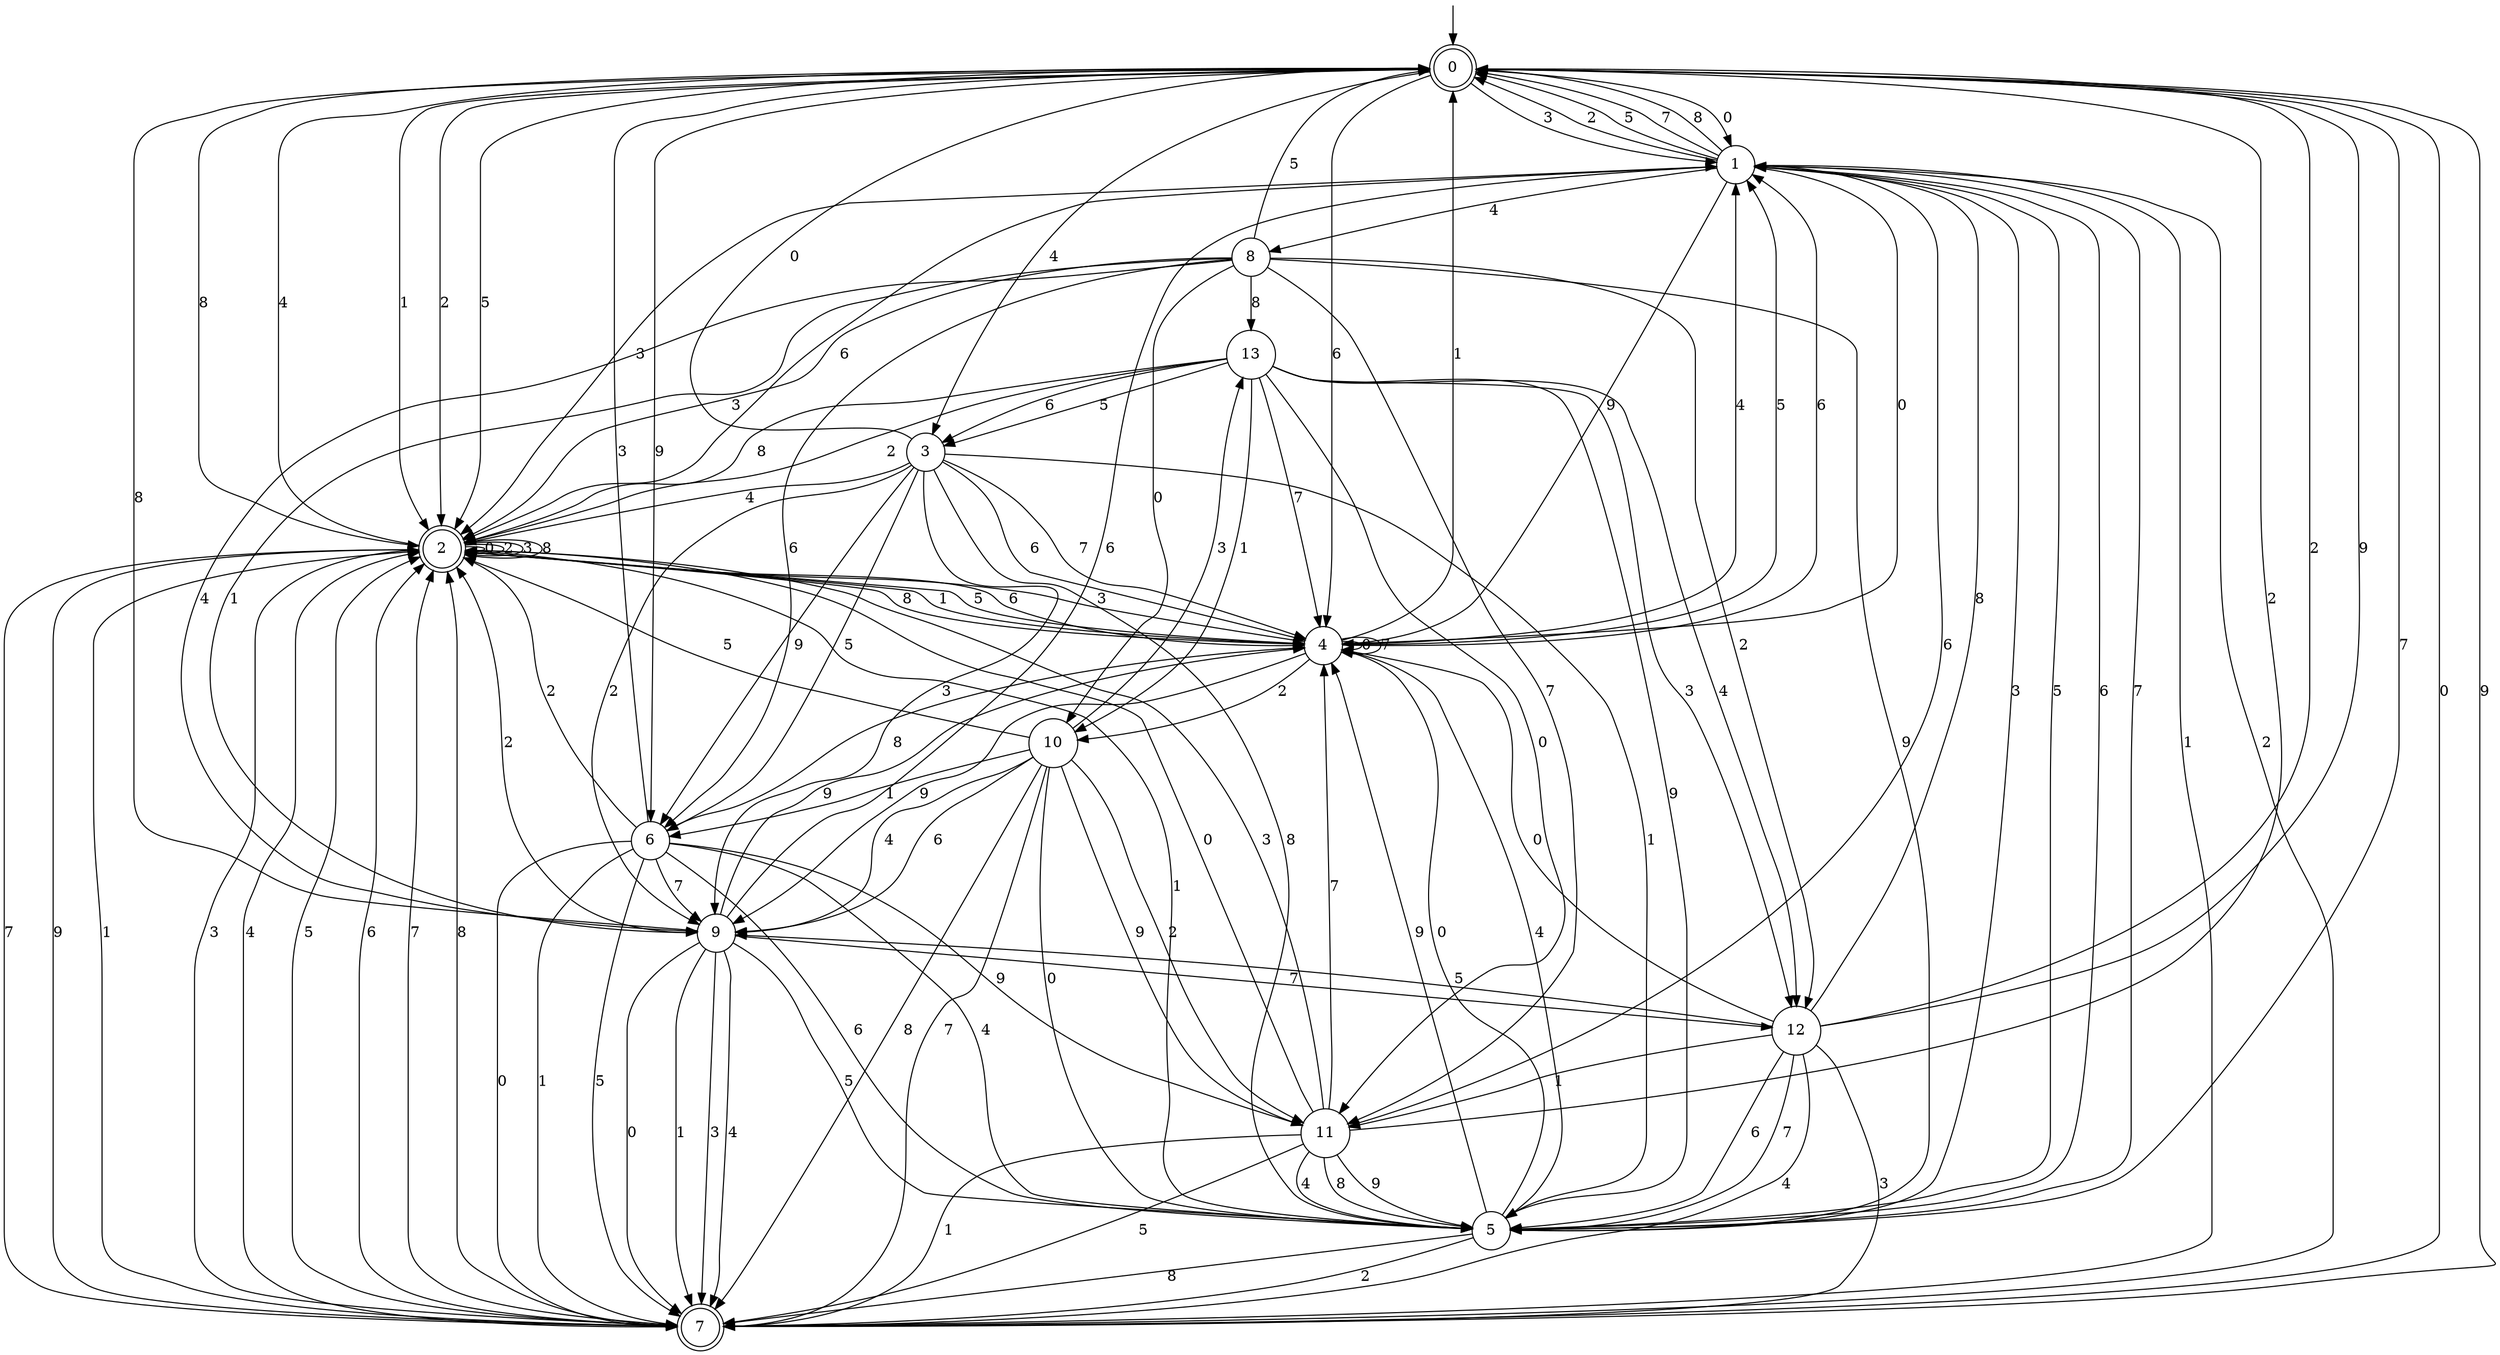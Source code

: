 digraph g {

	s0 [shape="doublecircle" label="0"];
	s1 [shape="circle" label="1"];
	s2 [shape="doublecircle" label="2"];
	s3 [shape="circle" label="3"];
	s4 [shape="circle" label="4"];
	s5 [shape="circle" label="5"];
	s6 [shape="circle" label="6"];
	s7 [shape="doublecircle" label="7"];
	s8 [shape="circle" label="8"];
	s9 [shape="circle" label="9"];
	s10 [shape="circle" label="10"];
	s11 [shape="circle" label="11"];
	s12 [shape="circle" label="12"];
	s13 [shape="circle" label="13"];
	s0 -> s1 [label="0"];
	s0 -> s2 [label="1"];
	s0 -> s2 [label="2"];
	s0 -> s1 [label="3"];
	s0 -> s3 [label="4"];
	s0 -> s2 [label="5"];
	s0 -> s4 [label="6"];
	s0 -> s5 [label="7"];
	s0 -> s2 [label="8"];
	s0 -> s6 [label="9"];
	s1 -> s4 [label="0"];
	s1 -> s7 [label="1"];
	s1 -> s0 [label="2"];
	s1 -> s2 [label="3"];
	s1 -> s8 [label="4"];
	s1 -> s0 [label="5"];
	s1 -> s2 [label="6"];
	s1 -> s0 [label="7"];
	s1 -> s0 [label="8"];
	s1 -> s4 [label="9"];
	s2 -> s2 [label="0"];
	s2 -> s4 [label="1"];
	s2 -> s2 [label="2"];
	s2 -> s2 [label="3"];
	s2 -> s0 [label="4"];
	s2 -> s4 [label="5"];
	s2 -> s4 [label="6"];
	s2 -> s7 [label="7"];
	s2 -> s2 [label="8"];
	s2 -> s7 [label="9"];
	s3 -> s0 [label="0"];
	s3 -> s5 [label="1"];
	s3 -> s9 [label="2"];
	s3 -> s9 [label="3"];
	s3 -> s2 [label="4"];
	s3 -> s6 [label="5"];
	s3 -> s4 [label="6"];
	s3 -> s4 [label="7"];
	s3 -> s5 [label="8"];
	s3 -> s6 [label="9"];
	s4 -> s4 [label="0"];
	s4 -> s0 [label="1"];
	s4 -> s10 [label="2"];
	s4 -> s2 [label="3"];
	s4 -> s1 [label="4"];
	s4 -> s1 [label="5"];
	s4 -> s1 [label="6"];
	s4 -> s4 [label="7"];
	s4 -> s2 [label="8"];
	s4 -> s9 [label="9"];
	s5 -> s4 [label="0"];
	s5 -> s2 [label="1"];
	s5 -> s7 [label="2"];
	s5 -> s1 [label="3"];
	s5 -> s4 [label="4"];
	s5 -> s1 [label="5"];
	s5 -> s1 [label="6"];
	s5 -> s1 [label="7"];
	s5 -> s7 [label="8"];
	s5 -> s4 [label="9"];
	s6 -> s7 [label="0"];
	s6 -> s7 [label="1"];
	s6 -> s2 [label="2"];
	s6 -> s0 [label="3"];
	s6 -> s5 [label="4"];
	s6 -> s7 [label="5"];
	s6 -> s5 [label="6"];
	s6 -> s9 [label="7"];
	s6 -> s4 [label="8"];
	s6 -> s11 [label="9"];
	s7 -> s0 [label="0"];
	s7 -> s2 [label="1"];
	s7 -> s1 [label="2"];
	s7 -> s2 [label="3"];
	s7 -> s2 [label="4"];
	s7 -> s2 [label="5"];
	s7 -> s2 [label="6"];
	s7 -> s2 [label="7"];
	s7 -> s2 [label="8"];
	s7 -> s0 [label="9"];
	s8 -> s10 [label="0"];
	s8 -> s9 [label="1"];
	s8 -> s12 [label="2"];
	s8 -> s2 [label="3"];
	s8 -> s9 [label="4"];
	s8 -> s0 [label="5"];
	s8 -> s6 [label="6"];
	s8 -> s11 [label="7"];
	s8 -> s13 [label="8"];
	s8 -> s5 [label="9"];
	s9 -> s7 [label="0"];
	s9 -> s7 [label="1"];
	s9 -> s2 [label="2"];
	s9 -> s7 [label="3"];
	s9 -> s7 [label="4"];
	s9 -> s5 [label="5"];
	s9 -> s1 [label="6"];
	s9 -> s12 [label="7"];
	s9 -> s0 [label="8"];
	s9 -> s4 [label="9"];
	s10 -> s5 [label="0"];
	s10 -> s6 [label="1"];
	s10 -> s11 [label="2"];
	s10 -> s13 [label="3"];
	s10 -> s9 [label="4"];
	s10 -> s2 [label="5"];
	s10 -> s9 [label="6"];
	s10 -> s7 [label="7"];
	s10 -> s7 [label="8"];
	s10 -> s11 [label="9"];
	s11 -> s2 [label="0"];
	s11 -> s7 [label="1"];
	s11 -> s0 [label="2"];
	s11 -> s2 [label="3"];
	s11 -> s5 [label="4"];
	s11 -> s7 [label="5"];
	s11 -> s1 [label="6"];
	s11 -> s4 [label="7"];
	s11 -> s5 [label="8"];
	s11 -> s5 [label="9"];
	s12 -> s4 [label="0"];
	s12 -> s11 [label="1"];
	s12 -> s0 [label="2"];
	s12 -> s7 [label="3"];
	s12 -> s7 [label="4"];
	s12 -> s9 [label="5"];
	s12 -> s5 [label="6"];
	s12 -> s5 [label="7"];
	s12 -> s1 [label="8"];
	s12 -> s0 [label="9"];
	s13 -> s11 [label="0"];
	s13 -> s10 [label="1"];
	s13 -> s2 [label="2"];
	s13 -> s12 [label="3"];
	s13 -> s12 [label="4"];
	s13 -> s3 [label="5"];
	s13 -> s3 [label="6"];
	s13 -> s4 [label="7"];
	s13 -> s2 [label="8"];
	s13 -> s5 [label="9"];

__start0 [label="" shape="none" width="0" height="0"];
__start0 -> s0;

}
